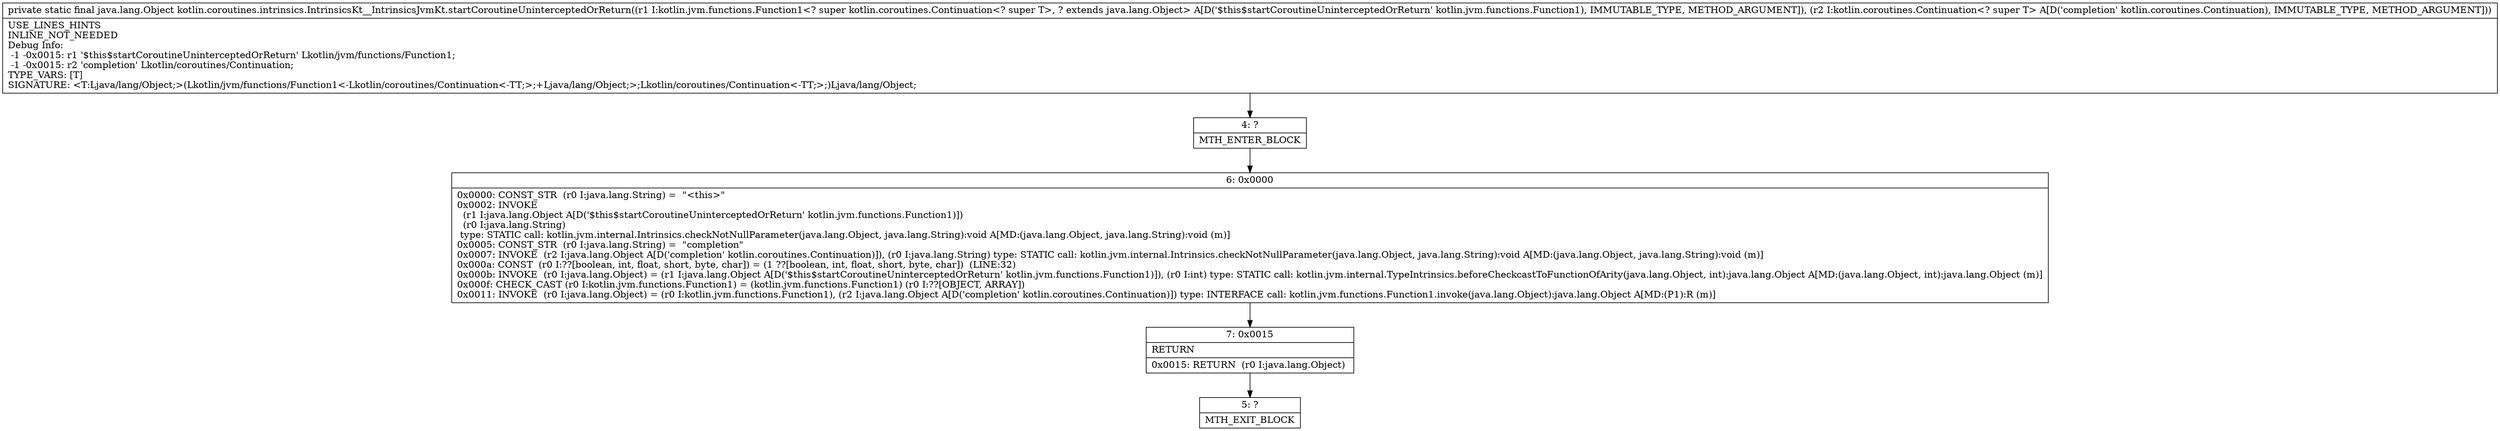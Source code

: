 digraph "CFG forkotlin.coroutines.intrinsics.IntrinsicsKt__IntrinsicsJvmKt.startCoroutineUninterceptedOrReturn(Lkotlin\/jvm\/functions\/Function1;Lkotlin\/coroutines\/Continuation;)Ljava\/lang\/Object;" {
Node_4 [shape=record,label="{4\:\ ?|MTH_ENTER_BLOCK\l}"];
Node_6 [shape=record,label="{6\:\ 0x0000|0x0000: CONST_STR  (r0 I:java.lang.String) =  \"\<this\>\" \l0x0002: INVOKE  \l  (r1 I:java.lang.Object A[D('$this$startCoroutineUninterceptedOrReturn' kotlin.jvm.functions.Function1)])\l  (r0 I:java.lang.String)\l type: STATIC call: kotlin.jvm.internal.Intrinsics.checkNotNullParameter(java.lang.Object, java.lang.String):void A[MD:(java.lang.Object, java.lang.String):void (m)]\l0x0005: CONST_STR  (r0 I:java.lang.String) =  \"completion\" \l0x0007: INVOKE  (r2 I:java.lang.Object A[D('completion' kotlin.coroutines.Continuation)]), (r0 I:java.lang.String) type: STATIC call: kotlin.jvm.internal.Intrinsics.checkNotNullParameter(java.lang.Object, java.lang.String):void A[MD:(java.lang.Object, java.lang.String):void (m)]\l0x000a: CONST  (r0 I:??[boolean, int, float, short, byte, char]) = (1 ??[boolean, int, float, short, byte, char])  (LINE:32)\l0x000b: INVOKE  (r0 I:java.lang.Object) = (r1 I:java.lang.Object A[D('$this$startCoroutineUninterceptedOrReturn' kotlin.jvm.functions.Function1)]), (r0 I:int) type: STATIC call: kotlin.jvm.internal.TypeIntrinsics.beforeCheckcastToFunctionOfArity(java.lang.Object, int):java.lang.Object A[MD:(java.lang.Object, int):java.lang.Object (m)]\l0x000f: CHECK_CAST (r0 I:kotlin.jvm.functions.Function1) = (kotlin.jvm.functions.Function1) (r0 I:??[OBJECT, ARRAY]) \l0x0011: INVOKE  (r0 I:java.lang.Object) = (r0 I:kotlin.jvm.functions.Function1), (r2 I:java.lang.Object A[D('completion' kotlin.coroutines.Continuation)]) type: INTERFACE call: kotlin.jvm.functions.Function1.invoke(java.lang.Object):java.lang.Object A[MD:(P1):R (m)]\l}"];
Node_7 [shape=record,label="{7\:\ 0x0015|RETURN\l|0x0015: RETURN  (r0 I:java.lang.Object) \l}"];
Node_5 [shape=record,label="{5\:\ ?|MTH_EXIT_BLOCK\l}"];
MethodNode[shape=record,label="{private static final java.lang.Object kotlin.coroutines.intrinsics.IntrinsicsKt__IntrinsicsJvmKt.startCoroutineUninterceptedOrReturn((r1 I:kotlin.jvm.functions.Function1\<? super kotlin.coroutines.Continuation\<? super T\>, ? extends java.lang.Object\> A[D('$this$startCoroutineUninterceptedOrReturn' kotlin.jvm.functions.Function1), IMMUTABLE_TYPE, METHOD_ARGUMENT]), (r2 I:kotlin.coroutines.Continuation\<? super T\> A[D('completion' kotlin.coroutines.Continuation), IMMUTABLE_TYPE, METHOD_ARGUMENT]))  | USE_LINES_HINTS\lINLINE_NOT_NEEDED\lDebug Info:\l  \-1 \-0x0015: r1 '$this$startCoroutineUninterceptedOrReturn' Lkotlin\/jvm\/functions\/Function1;\l  \-1 \-0x0015: r2 'completion' Lkotlin\/coroutines\/Continuation;\lTYPE_VARS: [T]\lSIGNATURE: \<T:Ljava\/lang\/Object;\>(Lkotlin\/jvm\/functions\/Function1\<\-Lkotlin\/coroutines\/Continuation\<\-TT;\>;+Ljava\/lang\/Object;\>;Lkotlin\/coroutines\/Continuation\<\-TT;\>;)Ljava\/lang\/Object;\l}"];
MethodNode -> Node_4;Node_4 -> Node_6;
Node_6 -> Node_7;
Node_7 -> Node_5;
}

